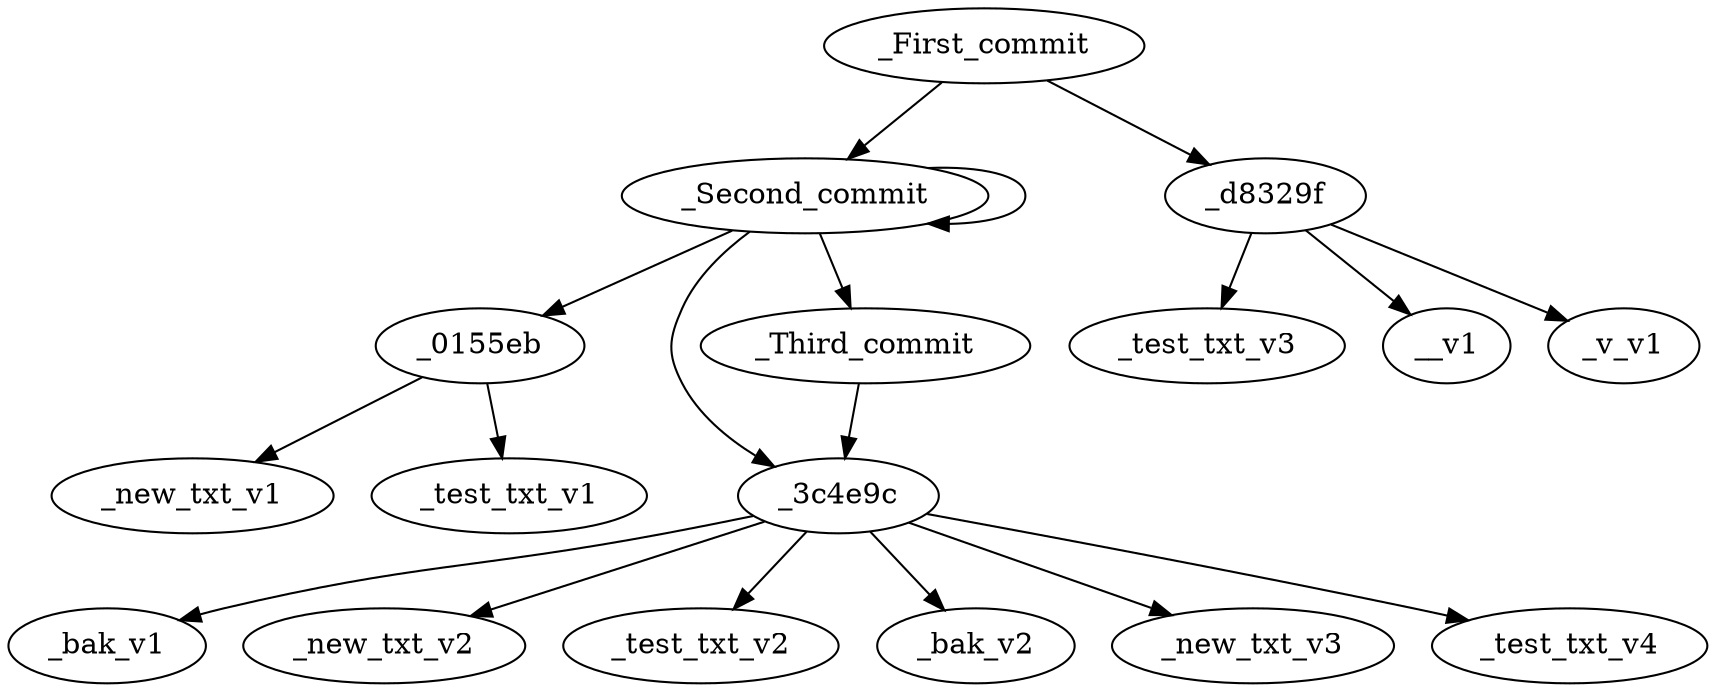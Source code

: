 digraph G {
_Second_commit -> _0155eb;
_0155eb -> _new_txt_v1;
_0155eb -> _test_txt_v1;
_First_commit -> _Second_commit;
_Second_commit -> _3c4e9c;
_3c4e9c -> _bak_v1;
_3c4e9c -> _new_txt_v2;
_3c4e9c -> _test_txt_v2;
_Second_commit -> _Second_commit;
_First_commit -> _d8329f;
_d8329f -> _test_txt_v3;
_d8329f -> __v1;
_d8329f -> _v_v1;
_Third_commit -> _3c4e9c;
_3c4e9c -> _bak_v2;
_3c4e9c -> _new_txt_v3;
_3c4e9c -> _test_txt_v4;
_Second_commit -> _Third_commit;

}
